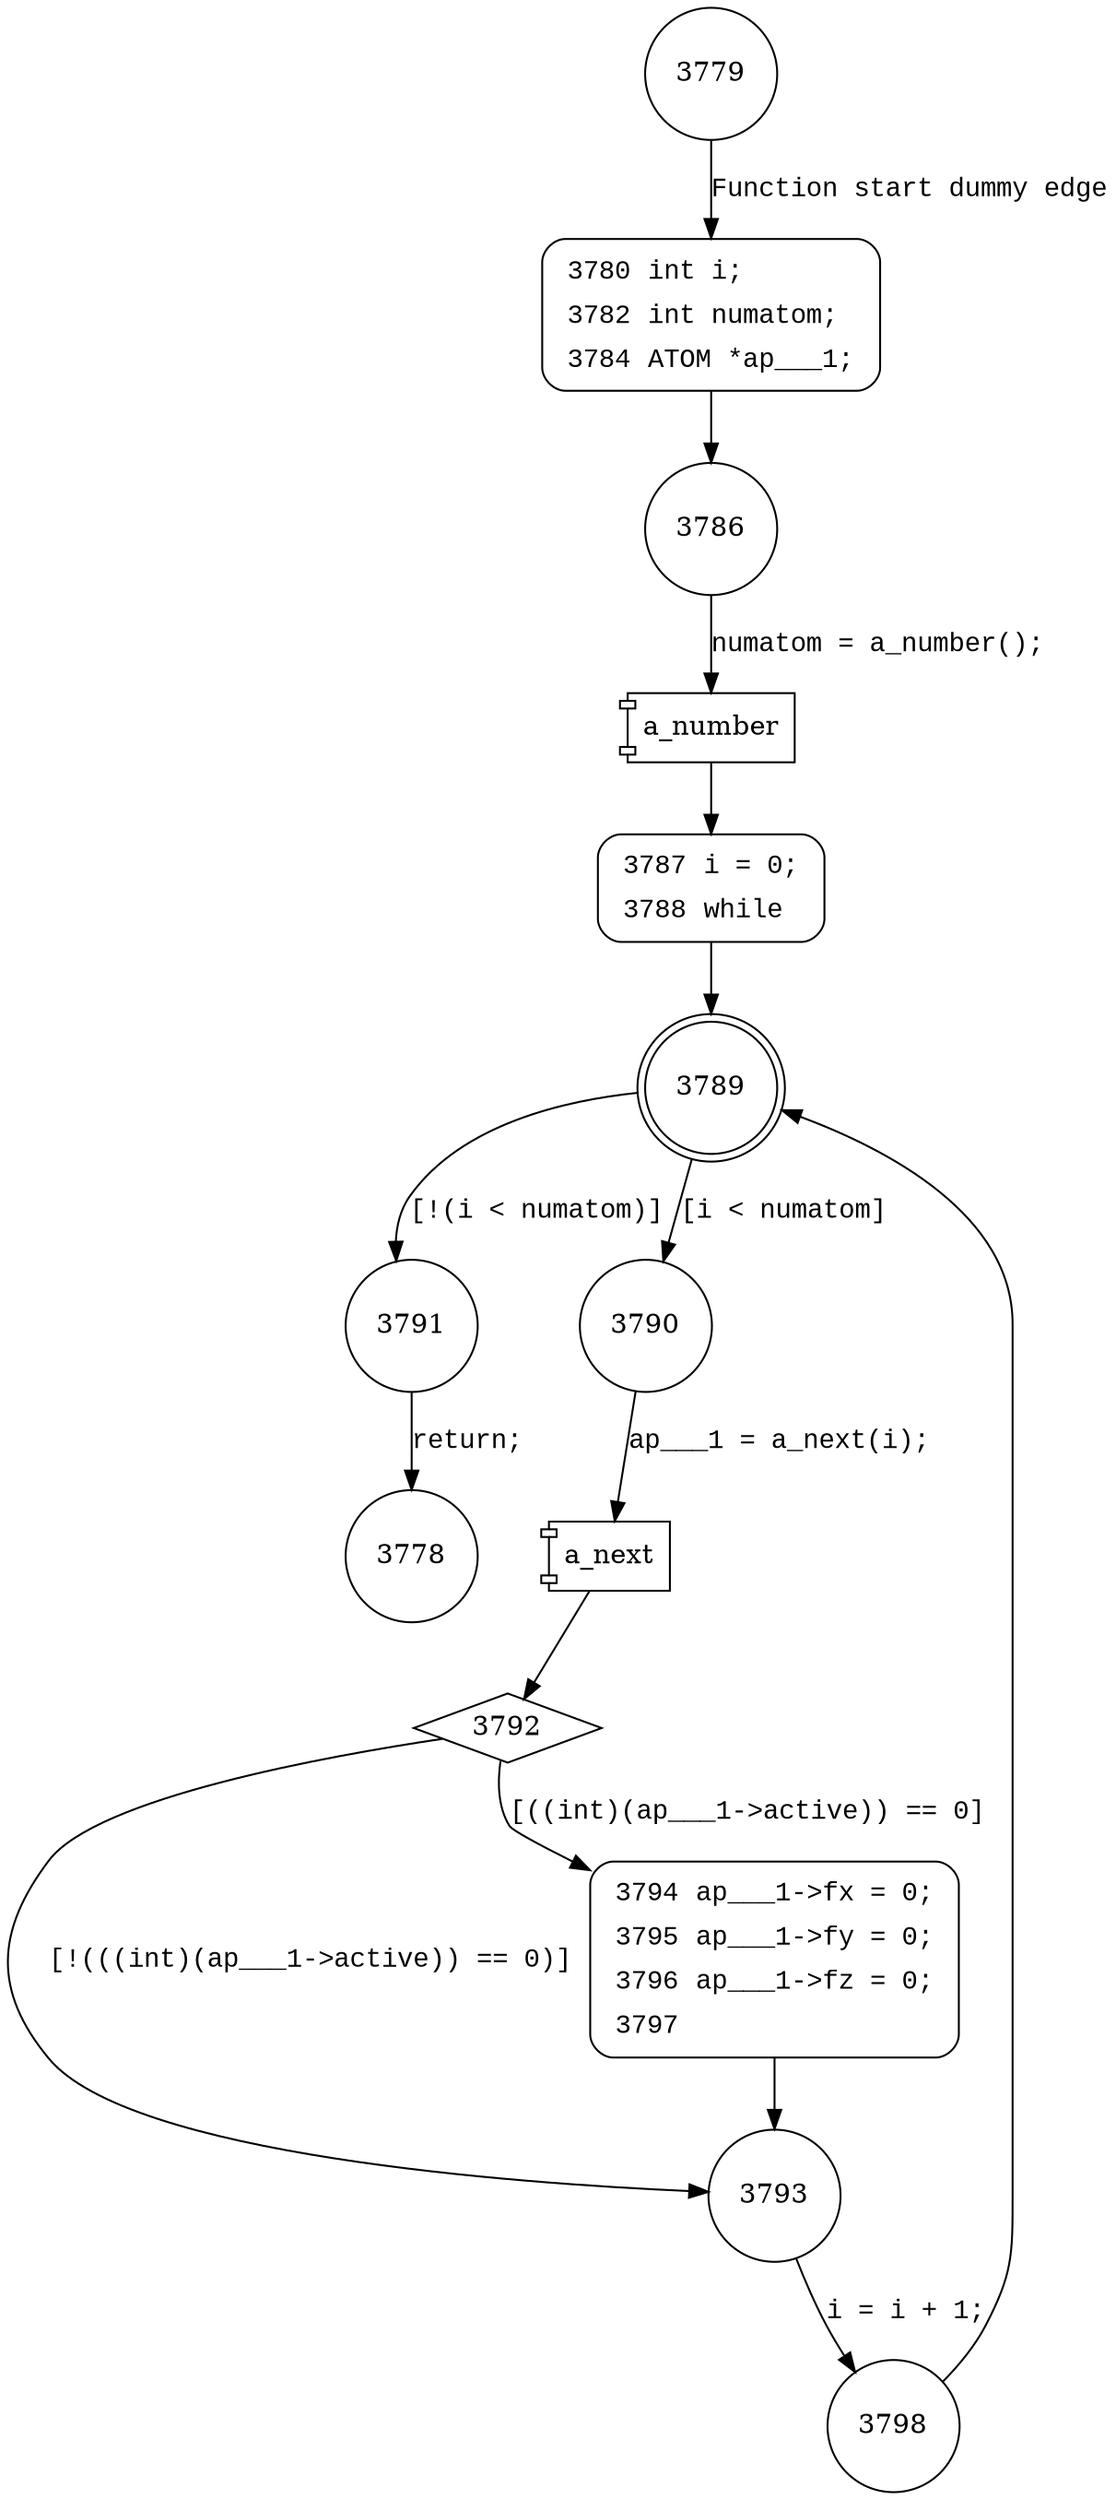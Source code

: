digraph a_inactive_f_zero {
3779 [shape="circle"]
3780 [shape="circle"]
3786 [shape="circle"]
3787 [shape="circle"]
3789 [shape="doublecircle"]
3791 [shape="circle"]
3790 [shape="circle"]
3792 [shape="diamond"]
3793 [shape="circle"]
3794 [shape="circle"]
3798 [shape="circle"]
3778 [shape="circle"]
3780 [style="filled,bold" penwidth="1" fillcolor="white" fontname="Courier New" shape="Mrecord" label=<<table border="0" cellborder="0" cellpadding="3" bgcolor="white"><tr><td align="right">3780</td><td align="left">int i;</td></tr><tr><td align="right">3782</td><td align="left">int numatom;</td></tr><tr><td align="right">3784</td><td align="left">ATOM *ap___1;</td></tr></table>>]
3780 -> 3786[label=""]
3787 [style="filled,bold" penwidth="1" fillcolor="white" fontname="Courier New" shape="Mrecord" label=<<table border="0" cellborder="0" cellpadding="3" bgcolor="white"><tr><td align="right">3787</td><td align="left">i = 0;</td></tr><tr><td align="right">3788</td><td align="left">while</td></tr></table>>]
3787 -> 3789[label=""]
3794 [style="filled,bold" penwidth="1" fillcolor="white" fontname="Courier New" shape="Mrecord" label=<<table border="0" cellborder="0" cellpadding="3" bgcolor="white"><tr><td align="right">3794</td><td align="left">ap___1-&gt;fx = 0;</td></tr><tr><td align="right">3795</td><td align="left">ap___1-&gt;fy = 0;</td></tr><tr><td align="right">3796</td><td align="left">ap___1-&gt;fz = 0;</td></tr><tr><td align="right">3797</td><td align="left"></td></tr></table>>]
3794 -> 3793[label=""]
3779 -> 3780 [label="Function start dummy edge" fontname="Courier New"]
100249 [shape="component" label="a_number"]
3786 -> 100249 [label="numatom = a_number();" fontname="Courier New"]
100249 -> 3787 [label="" fontname="Courier New"]
3789 -> 3791 [label="[!(i < numatom)]" fontname="Courier New"]
3789 -> 3790 [label="[i < numatom]" fontname="Courier New"]
100250 [shape="component" label="a_next"]
3790 -> 100250 [label="ap___1 = a_next(i);" fontname="Courier New"]
100250 -> 3792 [label="" fontname="Courier New"]
3792 -> 3793 [label="[!(((int)(ap___1->active)) == 0)]" fontname="Courier New"]
3792 -> 3794 [label="[((int)(ap___1->active)) == 0]" fontname="Courier New"]
3793 -> 3798 [label="i = i + 1;" fontname="Courier New"]
3791 -> 3778 [label="return;" fontname="Courier New"]
3798 -> 3789 [label="" fontname="Courier New"]
}